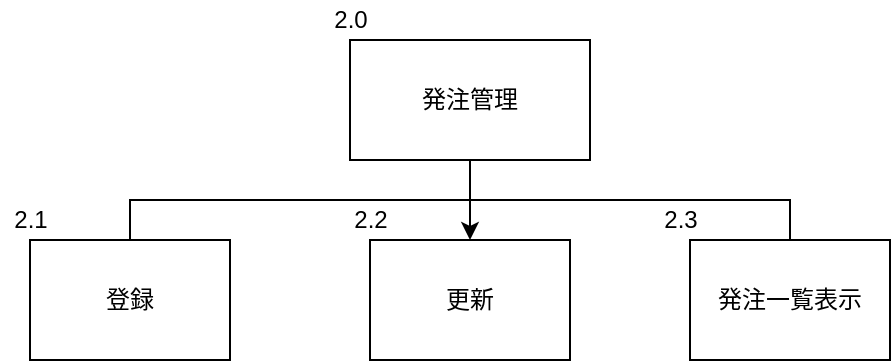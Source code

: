 <mxfile version="12.1.0" type="device" pages="1"><diagram id="79aARgqb2nrKrltFnvEY" name="Page-1"><mxGraphModel dx="1905" dy="481" grid="1" gridSize="10" guides="1" tooltips="1" connect="1" arrows="1" fold="1" page="1" pageScale="1" pageWidth="827" pageHeight="1169" math="0" shadow="0"><root><mxCell id="0"/><mxCell id="1" parent="0"/><UserObject label="発注管理" treeRoot="1" id="yGvCj5FIXD929tfz3E2K-1"><mxCell style="whiteSpace=wrap;html=1;align=center;treeFolding=1;treeMoving=1;container=1;recursiveResize=0;" parent="1" vertex="1"><mxGeometry x="20" y="20" width="120" height="60" as="geometry"/></mxCell></UserObject><mxCell id="yGvCj5FIXD929tfz3E2K-2" value="発注一覧表示" style="whiteSpace=wrap;html=1;align=center;verticalAlign=middle;container=1;recursiveResize=0;treeFolding=1;treeMoving=1;" parent="1" vertex="1"><mxGeometry x="190" y="120" width="100" height="60" as="geometry"/></mxCell><mxCell id="yGvCj5FIXD929tfz3E2K-3" value="" style="edgeStyle=elbowEdgeStyle;elbow=vertical;startArrow=none;endArrow=none;rounded=0;" parent="1" target="yGvCj5FIXD929tfz3E2K-2" edge="1"><mxGeometry relative="1" as="geometry"><mxPoint x="80" y="80" as="sourcePoint"/></mxGeometry></mxCell><mxCell id="imsqown_vb_-GGlroXh8-4" value="" style="edgeStyle=orthogonalEdgeStyle;rounded=0;orthogonalLoop=1;jettySize=auto;html=1;" parent="1" source="yGvCj5FIXD929tfz3E2K-6" target="imsqown_vb_-GGlroXh8-3" edge="1"><mxGeometry relative="1" as="geometry"><Array as="points"><mxPoint x="-90" y="100"/><mxPoint x="80" y="100"/></Array></mxGeometry></mxCell><mxCell id="yGvCj5FIXD929tfz3E2K-6" value="登録" style="whiteSpace=wrap;html=1;align=center;verticalAlign=middle;container=1;recursiveResize=0;treeFolding=1;treeMoving=1;" parent="1" vertex="1"><mxGeometry x="-140" y="120" width="100" height="60" as="geometry"/></mxCell><mxCell id="imsqown_vb_-GGlroXh8-3" value="更新" style="whiteSpace=wrap;html=1;align=center;verticalAlign=middle;container=1;recursiveResize=0;treeFolding=1;treeMoving=1;" parent="1" vertex="1"><mxGeometry x="30" y="120" width="100" height="60" as="geometry"/></mxCell><mxCell id="yGvCj5FIXD929tfz3E2K-7" value="" style="edgeStyle=elbowEdgeStyle;elbow=vertical;startArrow=none;endArrow=none;rounded=0;exitX=0.5;exitY=1;exitDx=0;exitDy=0;" parent="1" source="yGvCj5FIXD929tfz3E2K-1" target="yGvCj5FIXD929tfz3E2K-6" edge="1"><mxGeometry relative="1" as="geometry"><mxPoint x="-90" y="80" as="sourcePoint"/></mxGeometry></mxCell><mxCell id="2ebK1ys2oAdwPinmdZe--1" value="2.0" style="text;html=1;resizable=0;autosize=1;align=center;verticalAlign=middle;points=[];fillColor=none;strokeColor=none;rounded=0;" vertex="1" parent="1"><mxGeometry x="5" width="30" height="20" as="geometry"/></mxCell><mxCell id="2ebK1ys2oAdwPinmdZe--2" value="2.1" style="text;html=1;resizable=0;autosize=1;align=center;verticalAlign=middle;points=[];fillColor=none;strokeColor=none;rounded=0;" vertex="1" parent="1"><mxGeometry x="-155" y="100" width="30" height="20" as="geometry"/></mxCell><mxCell id="2ebK1ys2oAdwPinmdZe--3" value="2.2" style="text;html=1;resizable=0;autosize=1;align=center;verticalAlign=middle;points=[];fillColor=none;strokeColor=none;rounded=0;" vertex="1" parent="1"><mxGeometry x="15" y="100" width="30" height="20" as="geometry"/></mxCell><mxCell id="2ebK1ys2oAdwPinmdZe--4" value="2.3" style="text;html=1;resizable=0;autosize=1;align=center;verticalAlign=middle;points=[];fillColor=none;strokeColor=none;rounded=0;" vertex="1" parent="1"><mxGeometry x="170" y="100" width="30" height="20" as="geometry"/></mxCell></root></mxGraphModel></diagram></mxfile>